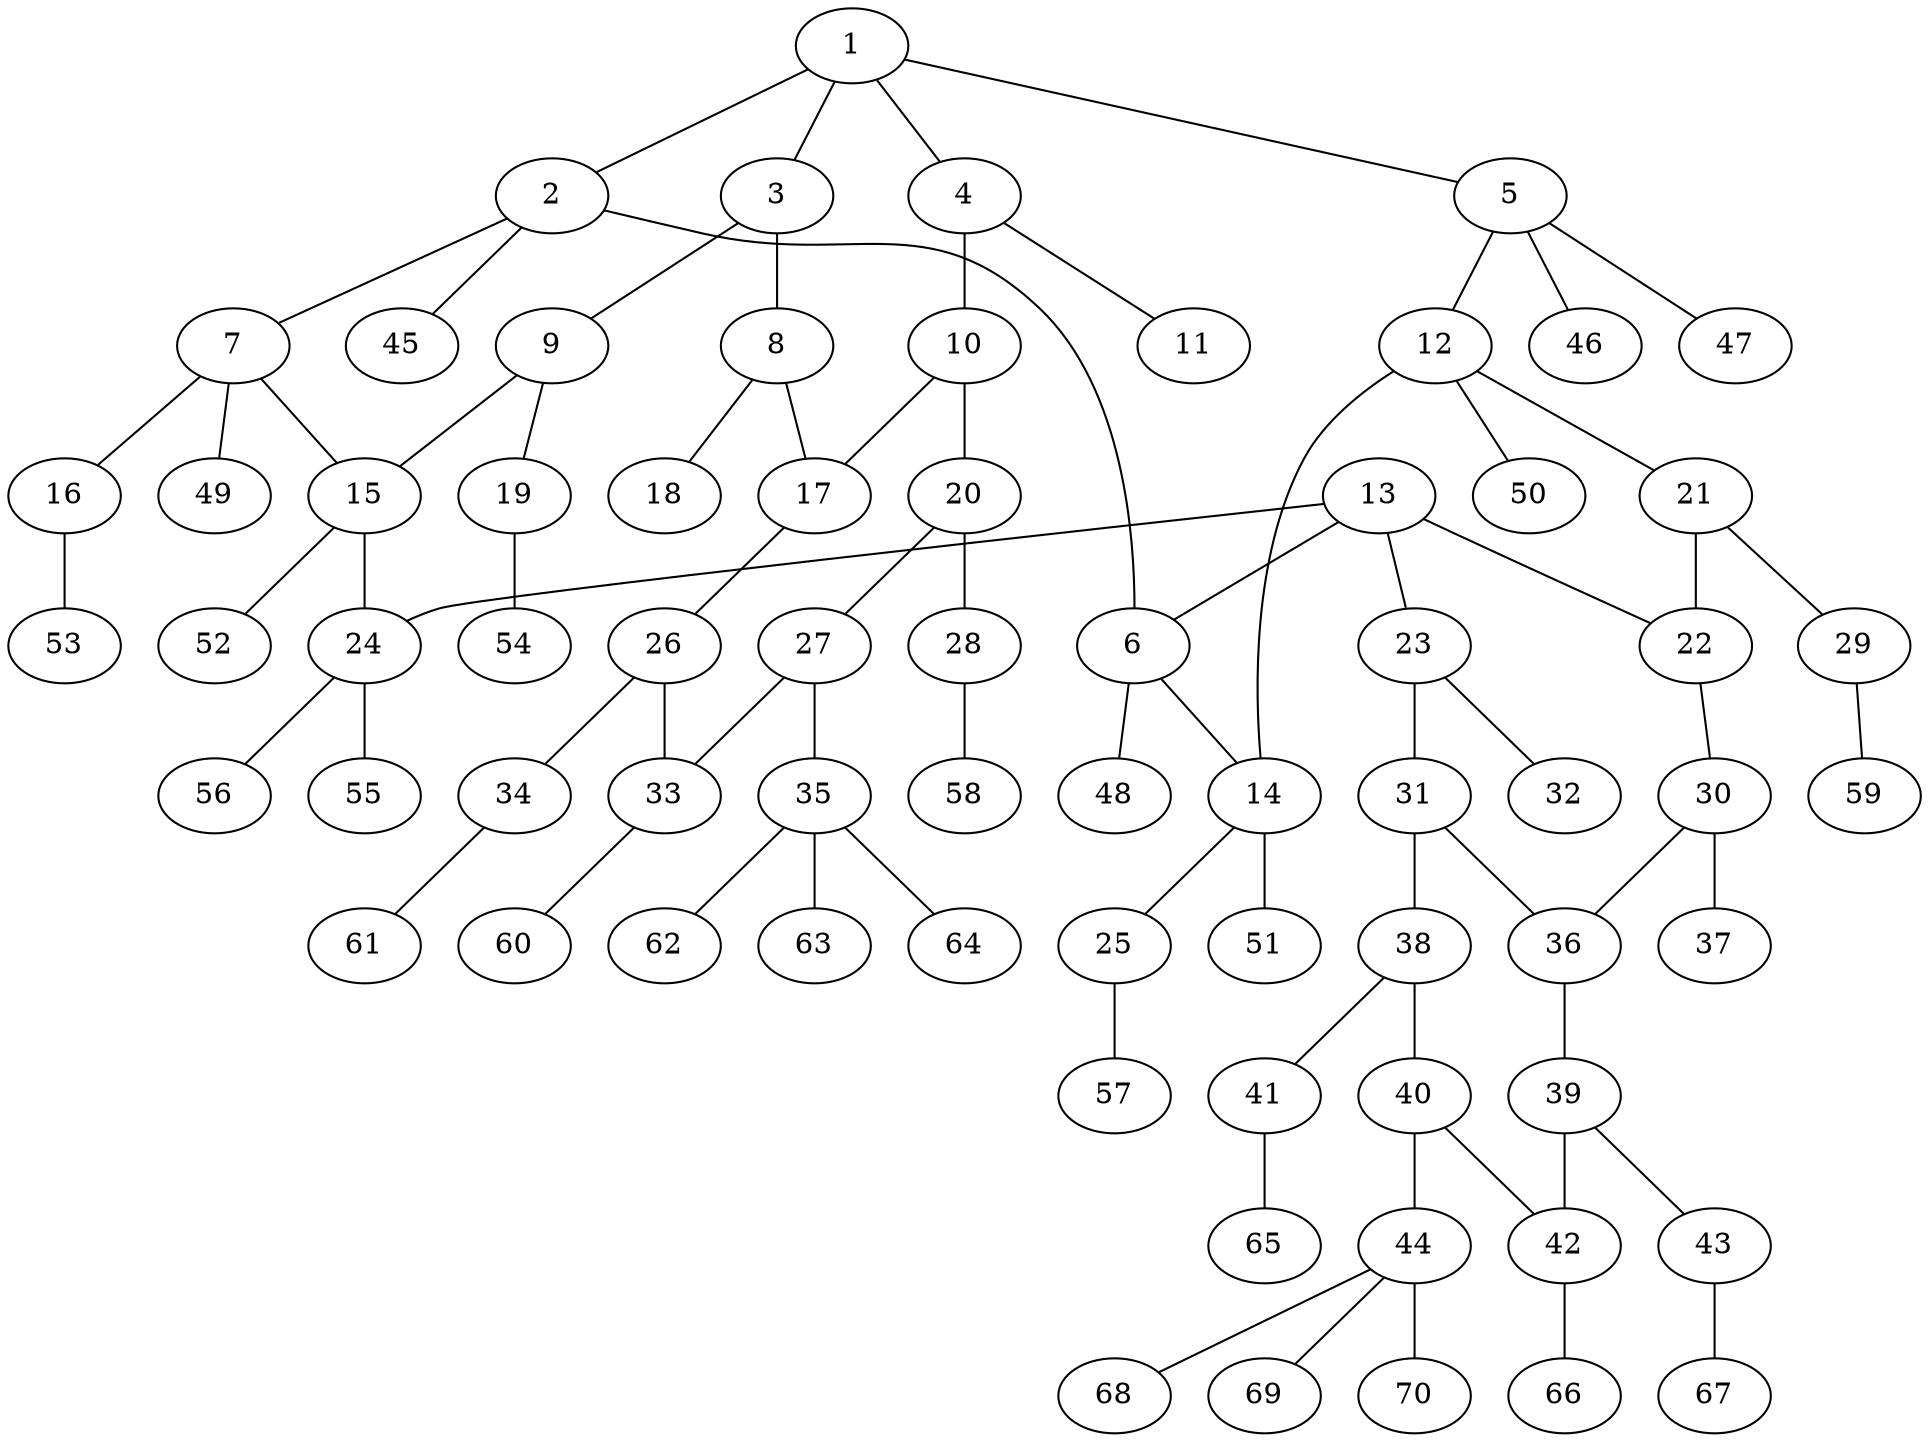 graph molecule_4214 {
	1	 [chem=C];
	2	 [chem=C];
	1 -- 2	 [valence=1];
	3	 [chem=C];
	1 -- 3	 [valence=1];
	4	 [chem=C];
	1 -- 4	 [valence=1];
	5	 [chem=C];
	1 -- 5	 [valence=1];
	6	 [chem=C];
	2 -- 6	 [valence=1];
	7	 [chem=C];
	2 -- 7	 [valence=1];
	45	 [chem=H];
	2 -- 45	 [valence=1];
	8	 [chem=C];
	3 -- 8	 [valence=1];
	9	 [chem=C];
	3 -- 9	 [valence=2];
	10	 [chem=C];
	4 -- 10	 [valence=1];
	11	 [chem=O];
	4 -- 11	 [valence=2];
	12	 [chem=C];
	5 -- 12	 [valence=1];
	46	 [chem=H];
	5 -- 46	 [valence=1];
	47	 [chem=H];
	5 -- 47	 [valence=1];
	14	 [chem=C];
	6 -- 14	 [valence=1];
	48	 [chem=H];
	6 -- 48	 [valence=1];
	15	 [chem=C];
	7 -- 15	 [valence=1];
	16	 [chem=O];
	7 -- 16	 [valence=1];
	49	 [chem=H];
	7 -- 49	 [valence=1];
	17	 [chem=C];
	8 -- 17	 [valence=1];
	18	 [chem=O];
	8 -- 18	 [valence=2];
	9 -- 15	 [valence=1];
	19	 [chem=O];
	9 -- 19	 [valence=1];
	10 -- 17	 [valence=1];
	20	 [chem=C];
	10 -- 20	 [valence=2];
	12 -- 14	 [valence=1];
	21	 [chem=C];
	12 -- 21	 [valence=1];
	50	 [chem=H];
	12 -- 50	 [valence=1];
	13	 [chem=C];
	13 -- 6	 [valence=1];
	22	 [chem=C];
	13 -- 22	 [valence=1];
	23	 [chem=C];
	13 -- 23	 [valence=1];
	24	 [chem=C];
	13 -- 24	 [valence=1];
	25	 [chem=O];
	14 -- 25	 [valence=1];
	51	 [chem=H];
	14 -- 51	 [valence=1];
	15 -- 24	 [valence=1];
	52	 [chem=H];
	15 -- 52	 [valence=1];
	53	 [chem=H];
	16 -- 53	 [valence=1];
	26	 [chem=C];
	17 -- 26	 [valence=2];
	54	 [chem=H];
	19 -- 54	 [valence=1];
	27	 [chem=C];
	20 -- 27	 [valence=1];
	28	 [chem=O];
	20 -- 28	 [valence=1];
	21 -- 22	 [valence=2];
	29	 [chem=O];
	21 -- 29	 [valence=1];
	30	 [chem=C];
	22 -- 30	 [valence=1];
	31	 [chem=C];
	23 -- 31	 [valence=1];
	32	 [chem=O];
	23 -- 32	 [valence=2];
	55	 [chem=H];
	24 -- 55	 [valence=1];
	56	 [chem=H];
	24 -- 56	 [valence=1];
	57	 [chem=H];
	25 -- 57	 [valence=1];
	33	 [chem=C];
	26 -- 33	 [valence=1];
	34	 [chem=O];
	26 -- 34	 [valence=1];
	27 -- 33	 [valence=2];
	35	 [chem=C];
	27 -- 35	 [valence=1];
	58	 [chem=H];
	28 -- 58	 [valence=1];
	59	 [chem=H];
	29 -- 59	 [valence=1];
	36	 [chem=C];
	30 -- 36	 [valence=1];
	37	 [chem=O];
	30 -- 37	 [valence=2];
	31 -- 36	 [valence=2];
	38	 [chem=C];
	31 -- 38	 [valence=1];
	60	 [chem=H];
	33 -- 60	 [valence=1];
	61	 [chem=H];
	34 -- 61	 [valence=1];
	62	 [chem=H];
	35 -- 62	 [valence=1];
	63	 [chem=H];
	35 -- 63	 [valence=1];
	64	 [chem=H];
	35 -- 64	 [valence=1];
	39	 [chem=C];
	36 -- 39	 [valence=1];
	40	 [chem=C];
	38 -- 40	 [valence=2];
	41	 [chem=O];
	38 -- 41	 [valence=1];
	42	 [chem=C];
	39 -- 42	 [valence=2];
	43	 [chem=O];
	39 -- 43	 [valence=1];
	40 -- 42	 [valence=1];
	44	 [chem=C];
	40 -- 44	 [valence=1];
	65	 [chem=H];
	41 -- 65	 [valence=1];
	66	 [chem=H];
	42 -- 66	 [valence=1];
	67	 [chem=H];
	43 -- 67	 [valence=1];
	68	 [chem=H];
	44 -- 68	 [valence=1];
	69	 [chem=H];
	44 -- 69	 [valence=1];
	70	 [chem=H];
	44 -- 70	 [valence=1];
}
